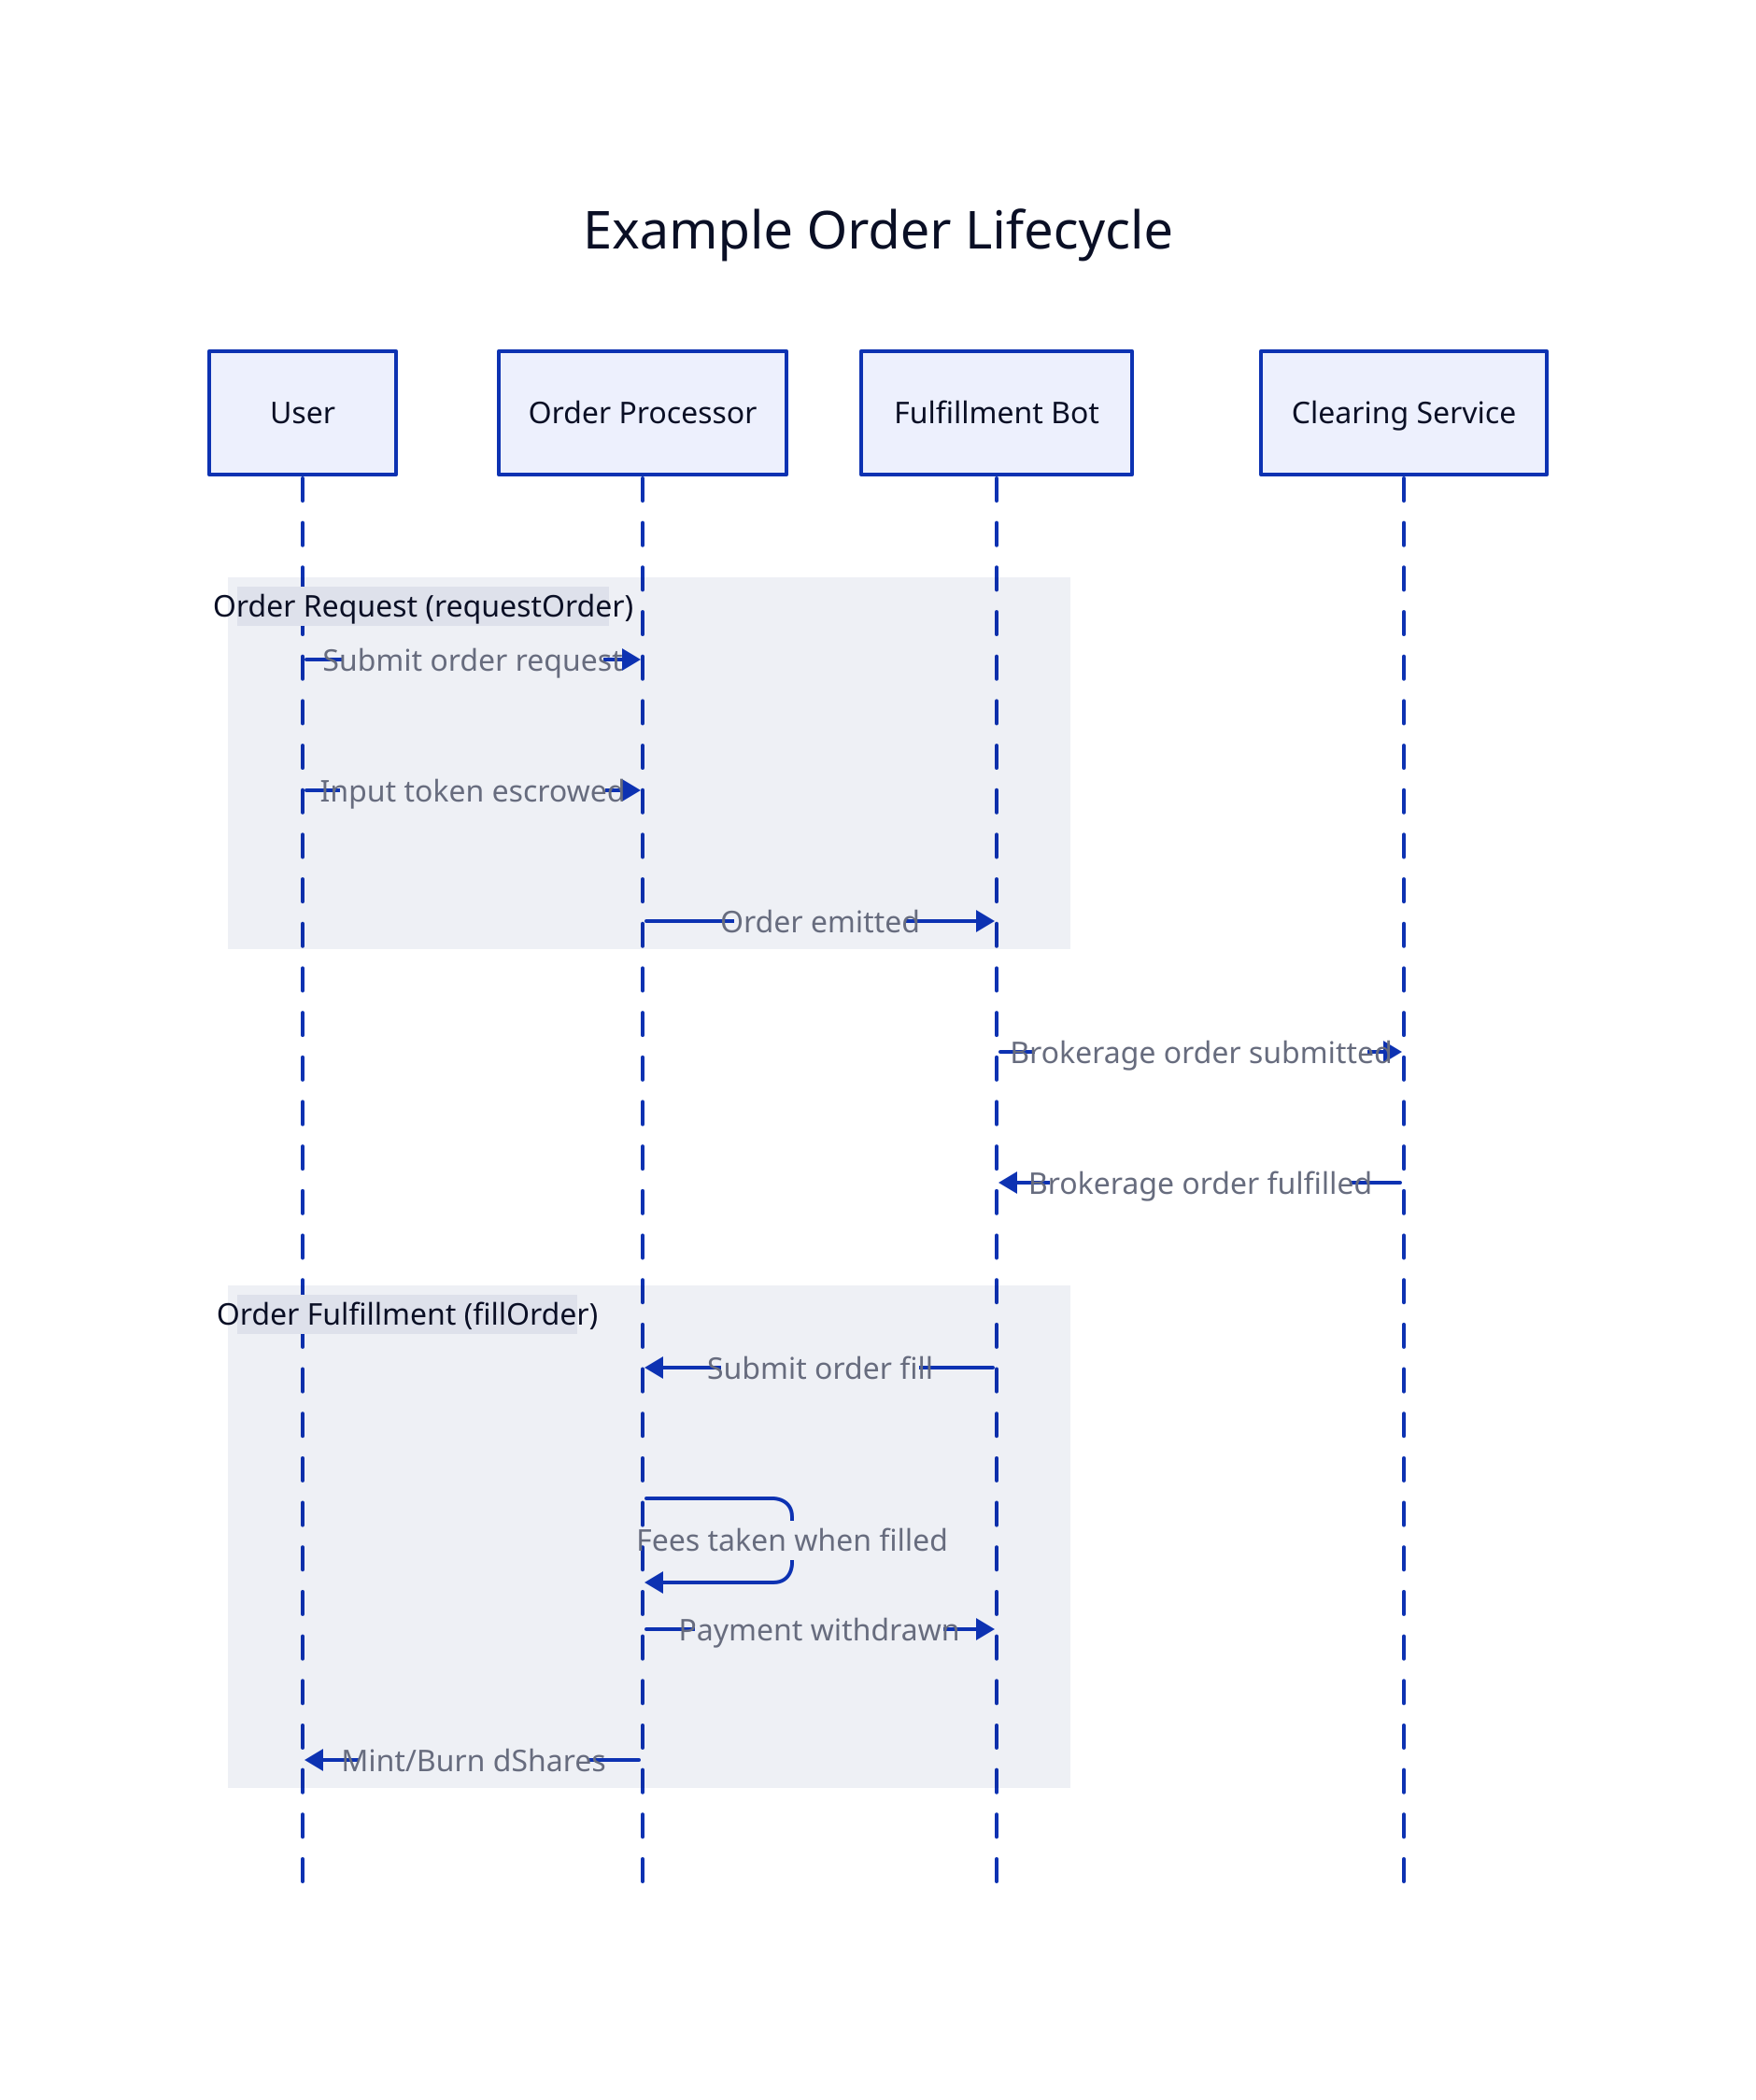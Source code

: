 Example Order Lifecycle: {
  shape: sequence_diagram

  user: User
  processor: Order Processor
  bot: Fulfillment Bot
  clearing: Clearing Service

  Order Request (requestOrder): {
    user -> processor: Submit order request
    user -> processor: Input token escrowed
    processor -> bot: Order emitted
  }
  bot -> clearing: Brokerage order submitted
  clearing -> bot: Brokerage order fulfilled
  Order Fulfillment (fillOrder): {
    bot -> processor: Submit order fill
    processor -> processor: Fees taken when filled
    processor -> bot: Payment withdrawn
    processor -> user: Mint/Burn dShares
  }
}
